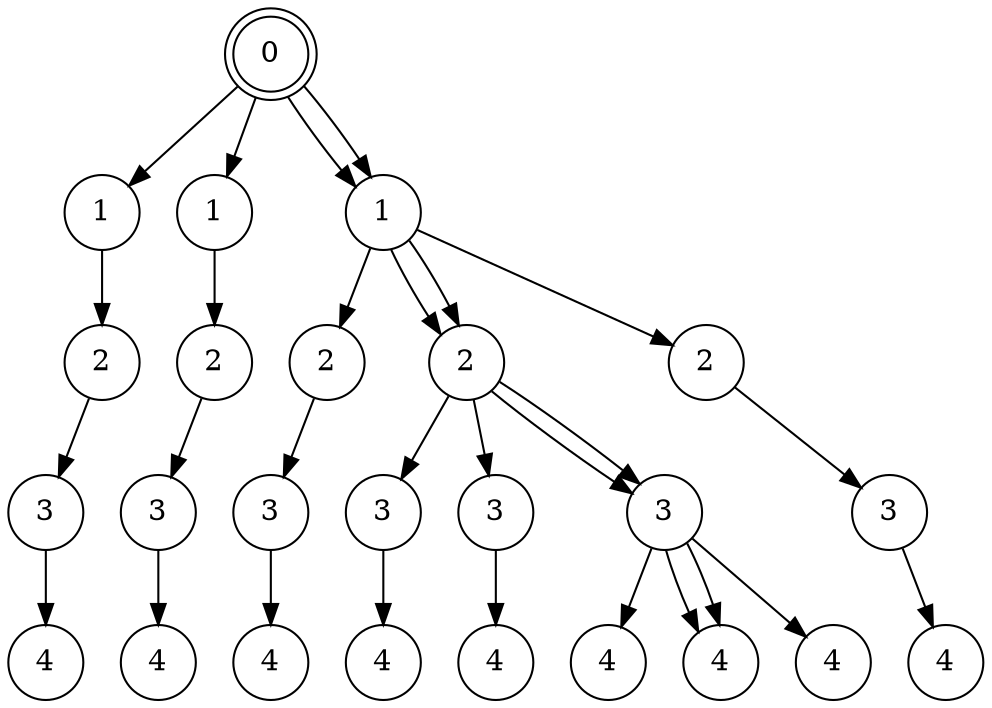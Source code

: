 digraph "18839347-7fff-4bf6-b283-22b194da1d73" {
	"0798b0cd-008b-4398-8f45-37757fff9e29" [label=0 shape=doublecircle]
	"0798b0cd-008b-4398-8f45-37757fff9e29" -> "4b552244-a22f-4f2f-bc5f-b80f79d86798" [label=""]
	"4b552244-a22f-4f2f-bc5f-b80f79d86798" [label=1 shape=circle]
	"4b552244-a22f-4f2f-bc5f-b80f79d86798" -> "a87208f6-e8b7-44ab-ad3b-5da791c0fd6e" [label=""]
	"a87208f6-e8b7-44ab-ad3b-5da791c0fd6e" [label=2 shape=circle]
	"a87208f6-e8b7-44ab-ad3b-5da791c0fd6e" -> "3b58e350-266d-4e99-85f0-7734a543b9f3" [label=""]
	"3b58e350-266d-4e99-85f0-7734a543b9f3" [label=3 shape=circle]
	"3b58e350-266d-4e99-85f0-7734a543b9f3" -> "b66dc28f-4849-4e81-b08e-0af6742b6254" [label=""]
	"b66dc28f-4849-4e81-b08e-0af6742b6254" [label=4 shape=circle]
	"0798b0cd-008b-4398-8f45-37757fff9e29" -> "07e6b50d-1c25-43b9-a851-ce5146289017" [label=""]
	"07e6b50d-1c25-43b9-a851-ce5146289017" [label=1 shape=circle]
	"07e6b50d-1c25-43b9-a851-ce5146289017" -> "27a4a75f-954c-4264-935c-030f51a6ef21" [label=""]
	"27a4a75f-954c-4264-935c-030f51a6ef21" [label=2 shape=circle]
	"27a4a75f-954c-4264-935c-030f51a6ef21" -> "70c67760-e303-40ec-96cc-7c4a08af40fe" [label=""]
	"70c67760-e303-40ec-96cc-7c4a08af40fe" [label=3 shape=circle]
	"70c67760-e303-40ec-96cc-7c4a08af40fe" -> "58697775-803c-4686-98f2-b87679d315f5" [label=""]
	"58697775-803c-4686-98f2-b87679d315f5" [label=4 shape=circle]
	"0798b0cd-008b-4398-8f45-37757fff9e29" -> "dd989a64-40e6-48cb-b920-4f8fdc056a71" [label=""]
	"dd989a64-40e6-48cb-b920-4f8fdc056a71" [label=1 shape=circle]
	"dd989a64-40e6-48cb-b920-4f8fdc056a71" -> "44123483-b791-4912-9977-a3b09091f4e5" [label=""]
	"44123483-b791-4912-9977-a3b09091f4e5" [label=2 shape=circle]
	"44123483-b791-4912-9977-a3b09091f4e5" -> "62433abf-c73c-479a-bb2d-577b3cc81a56" [label=""]
	"62433abf-c73c-479a-bb2d-577b3cc81a56" [label=3 shape=circle]
	"62433abf-c73c-479a-bb2d-577b3cc81a56" -> "be753b77-0459-4ac4-a88b-4c095b9567cc" [label=""]
	"be753b77-0459-4ac4-a88b-4c095b9567cc" [label=4 shape=circle]
	"dd989a64-40e6-48cb-b920-4f8fdc056a71" -> "6ec7635e-5ebe-412f-ad13-b2ad6886295b" [label=""]
	"6ec7635e-5ebe-412f-ad13-b2ad6886295b" [label=2 shape=circle]
	"6ec7635e-5ebe-412f-ad13-b2ad6886295b" -> "f83f7a8e-3aa7-40ef-8328-268eb28c0676" [label=""]
	"f83f7a8e-3aa7-40ef-8328-268eb28c0676" [label=3 shape=circle]
	"f83f7a8e-3aa7-40ef-8328-268eb28c0676" -> "b89e5bf4-3013-49c3-8f3f-171acd8aaf42" [label=""]
	"b89e5bf4-3013-49c3-8f3f-171acd8aaf42" [label=4 shape=circle]
	"6ec7635e-5ebe-412f-ad13-b2ad6886295b" -> "41a7ec8d-065f-4515-97b0-7dbc3e2841cc" [label=""]
	"41a7ec8d-065f-4515-97b0-7dbc3e2841cc" [label=3 shape=circle]
	"41a7ec8d-065f-4515-97b0-7dbc3e2841cc" -> "8c672c65-125c-4542-b3c3-51f7689251a7" [label=""]
	"8c672c65-125c-4542-b3c3-51f7689251a7" [label=4 shape=circle]
	"6ec7635e-5ebe-412f-ad13-b2ad6886295b" -> "8966afaf-f11a-459d-8efc-3625962e6e34" [label=""]
	"8966afaf-f11a-459d-8efc-3625962e6e34" [label=3 shape=circle]
	"8966afaf-f11a-459d-8efc-3625962e6e34" -> "55e515e4-923a-4d4e-8bef-57f5196677f8" [label=""]
	"55e515e4-923a-4d4e-8bef-57f5196677f8" [label=4 shape=circle]
	"8966afaf-f11a-459d-8efc-3625962e6e34" -> "d9a17f28-f544-48dc-93ed-49d483370398" [label=""]
	"d9a17f28-f544-48dc-93ed-49d483370398" [label=4 shape=circle]
	"8966afaf-f11a-459d-8efc-3625962e6e34" -> "6be3722e-881d-496c-881d-664ec8ae072d" [label=""]
	"6be3722e-881d-496c-881d-664ec8ae072d" [label=4 shape=circle]
	"8966afaf-f11a-459d-8efc-3625962e6e34" -> "d9a17f28-f544-48dc-93ed-49d483370398" [label=""]
	"6ec7635e-5ebe-412f-ad13-b2ad6886295b" -> "8966afaf-f11a-459d-8efc-3625962e6e34" [label=""]
	"dd989a64-40e6-48cb-b920-4f8fdc056a71" -> "99927b68-f679-446a-a92d-f359c757c837" [label=""]
	"99927b68-f679-446a-a92d-f359c757c837" [label=2 shape=circle]
	"99927b68-f679-446a-a92d-f359c757c837" -> "9c4524e2-d492-4e1c-a5b0-27b320b9a265" [label=""]
	"9c4524e2-d492-4e1c-a5b0-27b320b9a265" [label=3 shape=circle]
	"9c4524e2-d492-4e1c-a5b0-27b320b9a265" -> "d4da14ea-3e43-4336-9eed-6928f3f7334d" [label=""]
	"d4da14ea-3e43-4336-9eed-6928f3f7334d" [label=4 shape=circle]
	"dd989a64-40e6-48cb-b920-4f8fdc056a71" -> "6ec7635e-5ebe-412f-ad13-b2ad6886295b" [label=""]
	"0798b0cd-008b-4398-8f45-37757fff9e29" -> "dd989a64-40e6-48cb-b920-4f8fdc056a71" [label=""]
}
